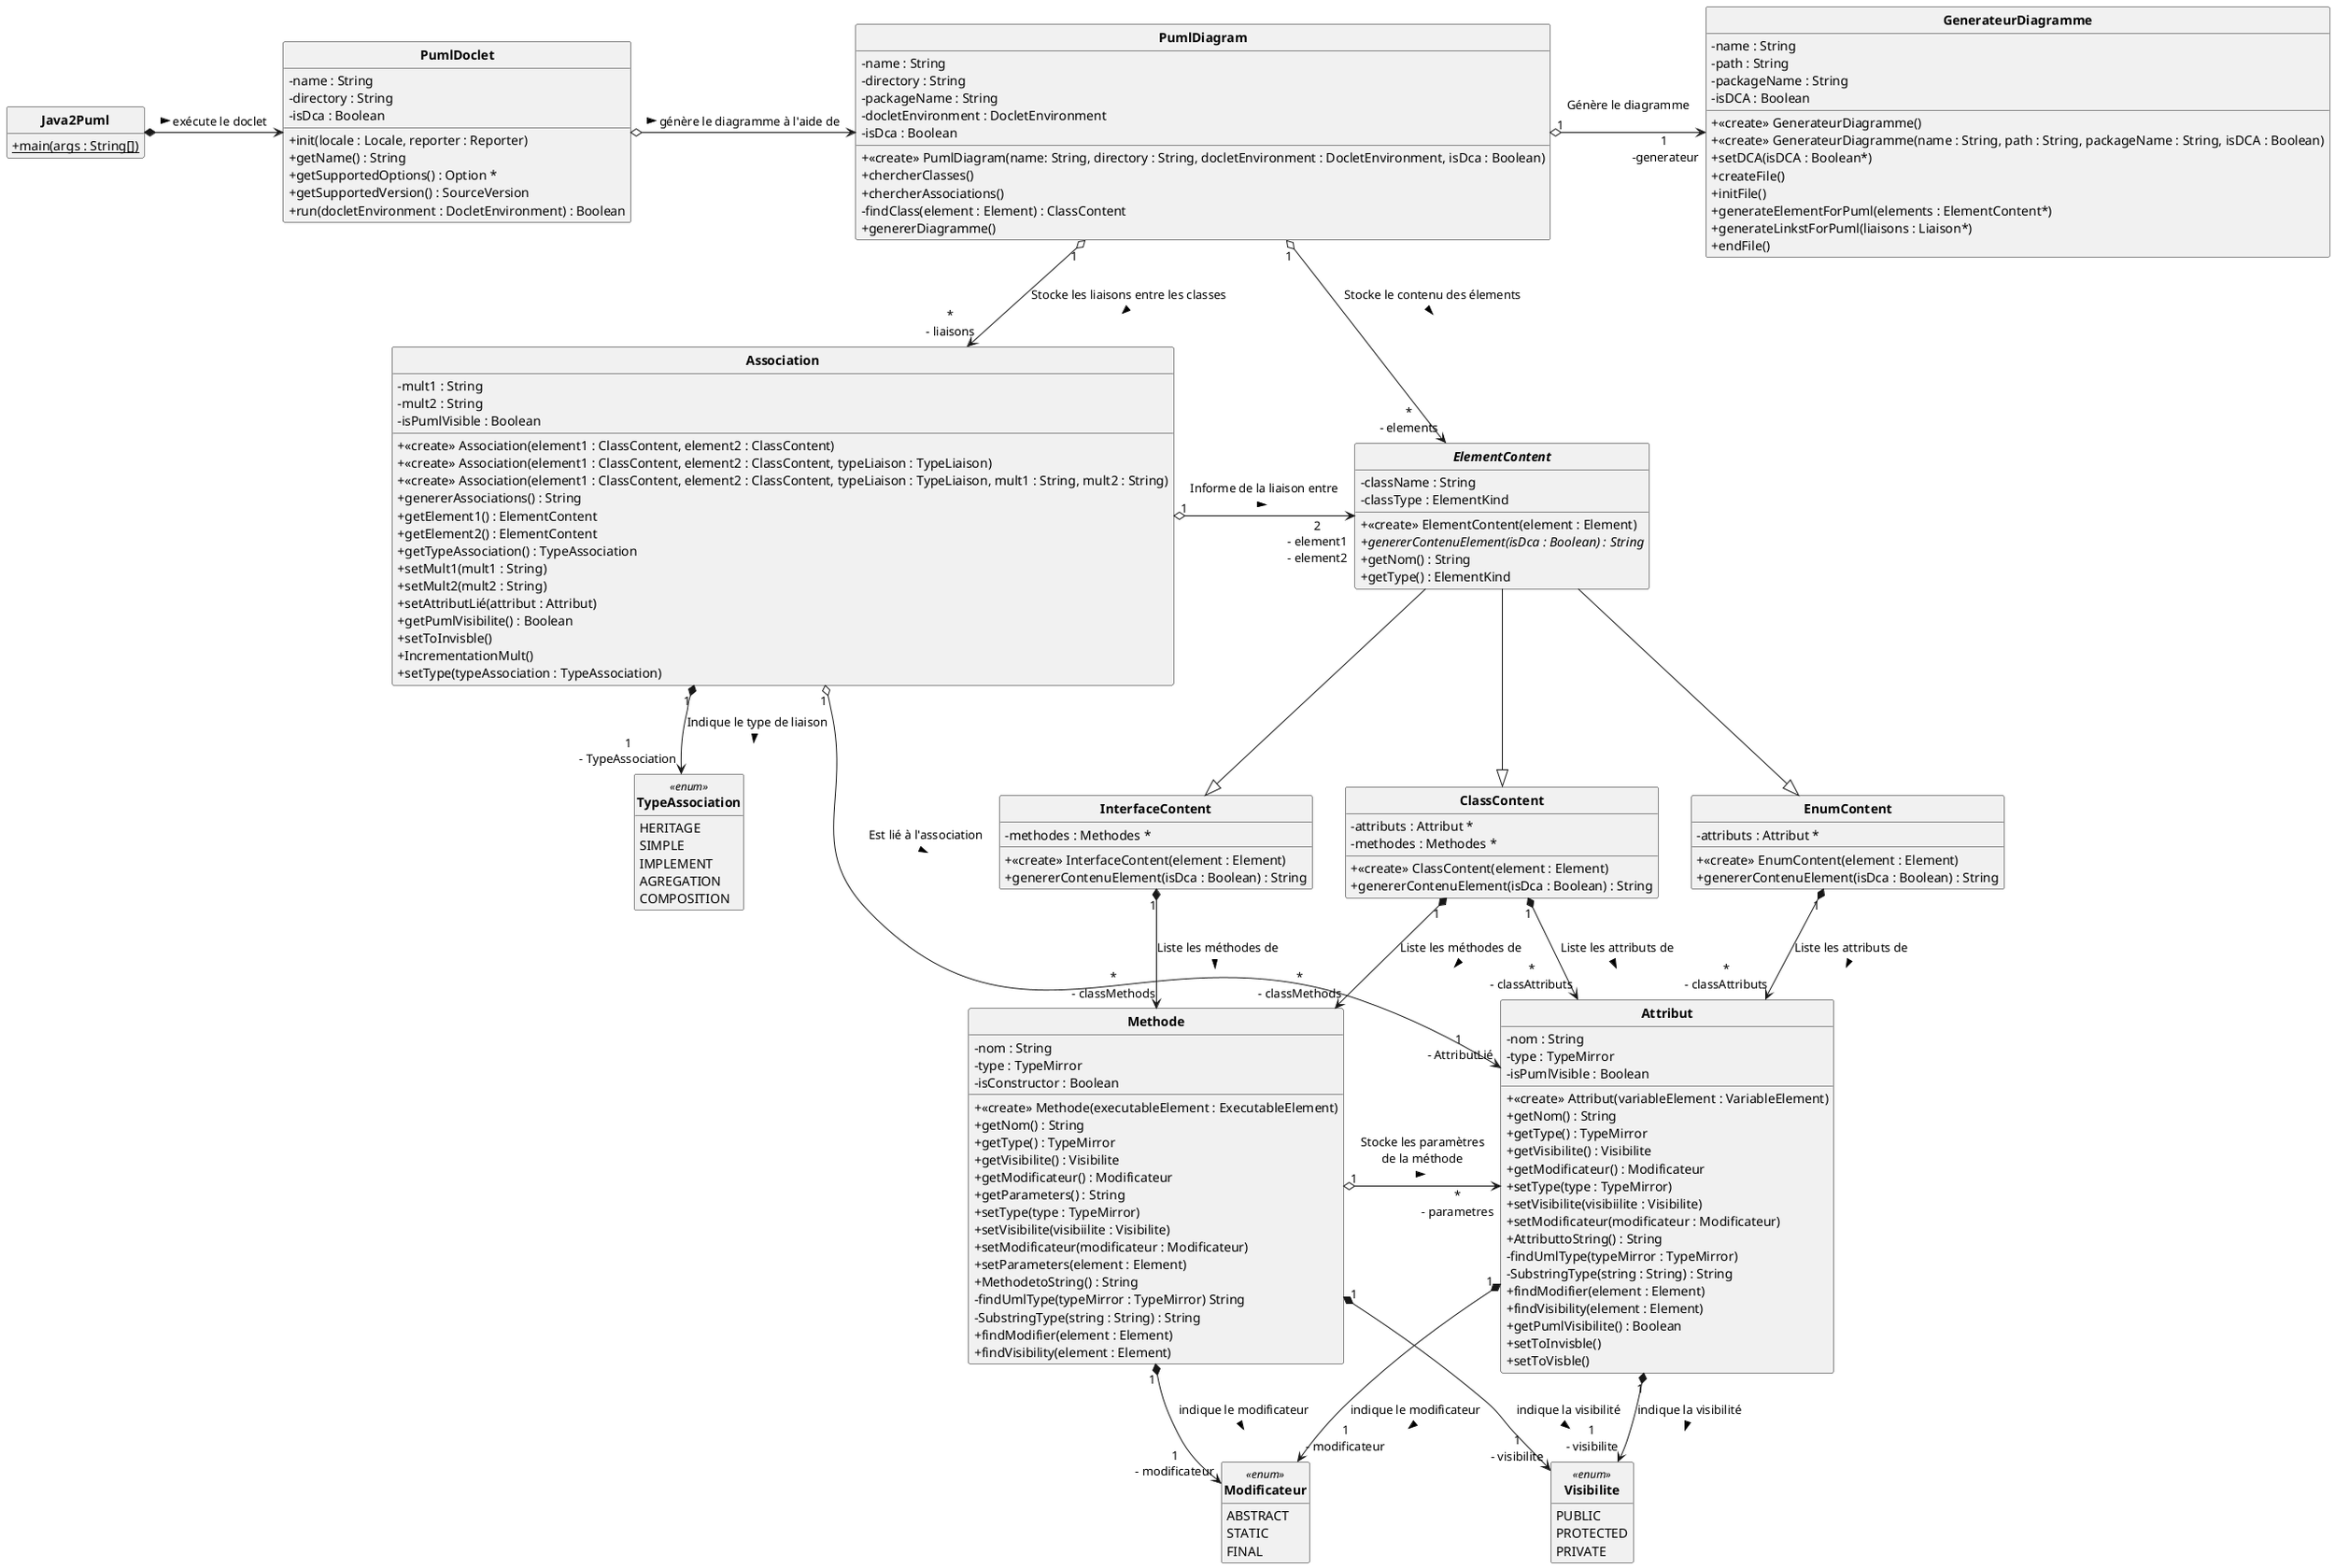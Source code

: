 @startuml
'https://plantuml.com/class-diagram

skinparam style strictuml
skinparam classAttributeIconSize 0
skinparam classFontStyle Bold

hide empty members

class Java2Puml{
    + main(args : String[]) {static}
}
class PumlDoclet{
    - name : String
    - directory : String
    - isDca : Boolean
    + init(locale : Locale, reporter : Reporter)
    + getName() : String
    + getSupportedOptions() : Option *
    + getSupportedVersion() : SourceVersion
    + run(docletEnvironment : DocletEnvironment) : Boolean
}
class PumlDiagram{
    - name : String
    - directory : String
    - packageName : String
    - docletEnvironment : DocletEnvironment
    - isDca : Boolean
    + <<create>> PumlDiagram(name: String, directory : String, docletEnvironment : DocletEnvironment, isDca : Boolean)
    + chercherClasses()
    + chercherAssociations()
    - findClass(element : Element) : ClassContent
    + genererDiagramme()
}
abstract class ElementContent{
    - className : String
    - classType : ElementKind
    + <<create>> ElementContent(element : Element)
    + genererContenuElement(isDca : Boolean) : String {abstract}
    + getNom() : String
    + getType() : ElementKind
}
class EnumContent{
    - attributs : Attribut *
    + <<create>> EnumContent(element : Element)
    + genererContenuElement(isDca : Boolean) : String
}
class ClassContent{
    - attributs : Attribut *
    - methodes : Methodes *
    + <<create>> ClassContent(element : Element)
    + genererContenuElement(isDca : Boolean) : String
}
class InterfaceContent{
    - methodes : Methodes *
    + <<create>> InterfaceContent(element : Element)
    + genererContenuElement(isDca : Boolean) : String
}
class Attribut{
    - nom : String
    - type : TypeMirror
    - isPumlVisible : Boolean
    + <<create>> Attribut(variableElement : VariableElement)
    + getNom() : String
    + getType() : TypeMirror
    + getVisibilite() : Visibilite
    + getModificateur() : Modificateur
    + setType(type : TypeMirror)
    + setVisibilite(visibiilite : Visibilite)
    + setModificateur(modificateur : Modificateur)
    + AttributtoString() : String
    - findUmlType(typeMirror : TypeMirror)
    - SubstringType(string : String) : String
    + findModifier(element : Element)
    + findVisibility(element : Element)
    + getPumlVisibilite() : Boolean
    + setToInvisble()
    + setToVisble()
}
class Methode{
    - nom : String
    - type : TypeMirror
    - isConstructor : Boolean
    + <<create>> Methode(executableElement : ExecutableElement)
    + getNom() : String
    + getType() : TypeMirror
    + getVisibilite() : Visibilite
    + getModificateur() : Modificateur
    + getParameters() : String
    + setType(type : TypeMirror)
    + setVisibilite(visibiilite : Visibilite)
    + setModificateur(modificateur : Modificateur)
    + setParameters(element : Element)
    + MethodetoString() : String
    - findUmlType(typeMirror : TypeMirror) String
    - SubstringType(string : String) : String
    + findModifier(element : Element)
    + findVisibility(element : Element)
}
enum Modificateur <<enum>>{
    ABSTRACT
    STATIC
    FINAL
}
class Association{
    - mult1 : String
    - mult2 : String
    - isPumlVisible : Boolean
    + <<create>> Association(element1 : ClassContent, element2 : ClassContent)
    + <<create>> Association(element1 : ClassContent, element2 : ClassContent, typeLiaison : TypeLiaison)
    + <<create>> Association(element1 : ClassContent, element2 : ClassContent, typeLiaison : TypeLiaison, mult1 : String, mult2 : String)
    + genererAssociations() : String
    + getElement1() : ElementContent
    + getElement2() : ElementContent
    + getTypeAssociation() : TypeAssociation
    + setMult1(mult1 : String)
    + setMult2(mult2 : String)
    + setAttributLié(attribut : Attribut)
    + getPumlVisibilite() : Boolean
    + setToInvisble()
    + IncrementationMult()
    + setType(typeAssociation : TypeAssociation)
}
enum TypeAssociation <<enum>>{
    HERITAGE
    SIMPLE
    IMPLEMENT
    AGREGATION
    COMPOSITION
}
enum Visibilite <<enum>>{
    PUBLIC
    PROTECTED
    PRIVATE
}
class GenerateurDiagramme{
    - name : String
    - path : String
    - packageName : String
    - isDCA : Boolean
    + <<create>> GenerateurDiagramme()
    + <<create>> GenerateurDiagramme(name : String, path : String, packageName : String, isDCA : Boolean)
    + setDCA(isDCA : Boolean*)
    + createFile()
    + initFile()
    + generateElementForPuml(elements : ElementContent*)
    + generateLinkstForPuml(liaisons : Liaison*)
    + endFile()
}

Java2Puml *-> PumlDoclet : > exécute le doclet
PumlDoclet o-> PumlDiagram : > génère le diagramme à l'aide de
PumlDiagram "1" o-> "1\n -generateur" GenerateurDiagramme : Génère le diagramme\n
PumlDiagram "1" o-> "*\n- elements" ElementContent : Stocke le contenu des élements\n >
PumlDiagram "1" o--> "*\n- liaisons" Association : Stocke les liaisons entre les classes\n >
ElementContent --|> ClassContent
ElementContent --|> EnumContent
ElementContent --|> InterfaceContent
ClassContent "1" *--> "*\n- classAttributs" Attribut : Liste les attributs de\n >
ClassContent "1" *--> "*\n- classMethods" Methode : Liste les méthodes de\n >
EnumContent "1" *--> "*\n- classAttributs" Attribut : Liste les attributs de\n >
InterfaceContent "1" *--> "*\n- classMethods" Methode : Liste les méthodes de\n >
Attribut "1" *--> "1\n- visibilite" Visibilite : indique la visibilité\n >
Methode "1" *--> "1\n- visibilite" Visibilite : indique la visibilité\n >
Attribut "1" *--> "1\n- modificateur" Modificateur : indique le modificateur\n >
Methode "1" *--> "1\n- modificateur" Modificateur : indique le modificateur\n >
Methode "1" o-> "*\n- parametres" Attribut : Stocke les paramètres\nde la méthode\n >
Association "1" o-> "2\n- element1\n- element2" ElementContent : Informe de la liaison entre\n >
Association "1" *--> "1\n- TypeAssociation" TypeAssociation : Indique le type de liaison\n >
Association "1" o--> "1\n - AttributLié" Attribut : Est lié à l'association\n >

@enduml